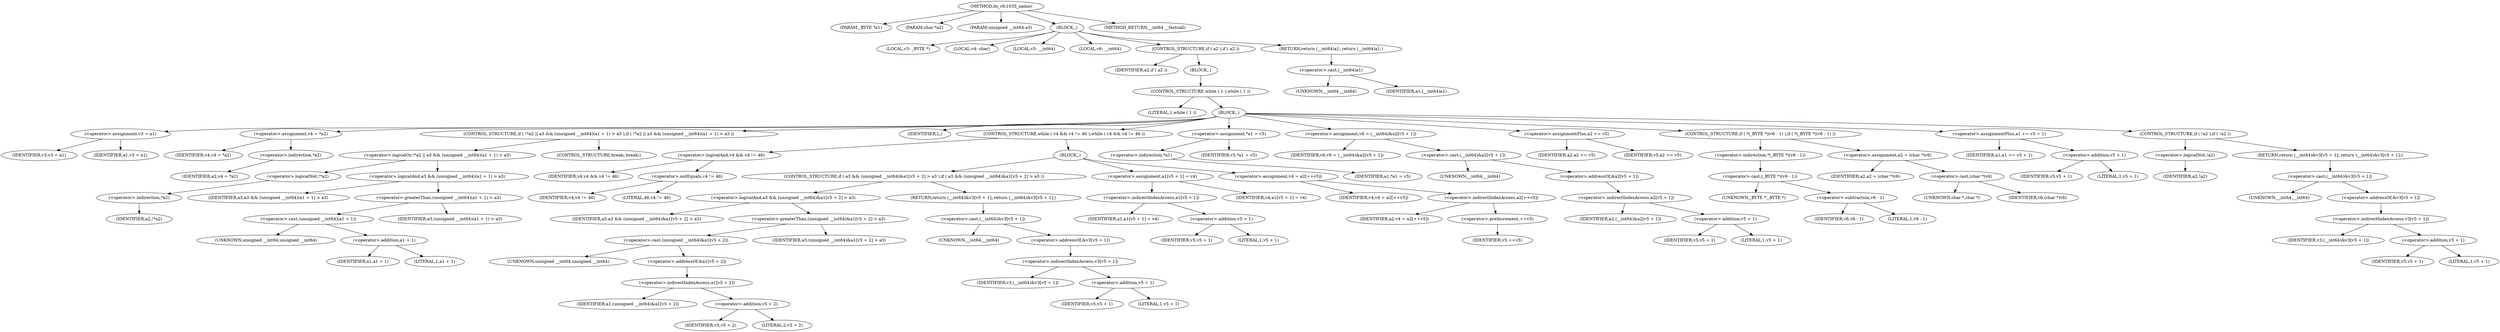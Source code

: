 digraph do_rfc1035_name {  
"1000105" [label = "(METHOD,do_rfc1035_name)" ]
"1000106" [label = "(PARAM,_BYTE *a1)" ]
"1000107" [label = "(PARAM,char *a2)" ]
"1000108" [label = "(PARAM,unsigned __int64 a3)" ]
"1000109" [label = "(BLOCK,,)" ]
"1000110" [label = "(LOCAL,v3: _BYTE *)" ]
"1000111" [label = "(LOCAL,v4: char)" ]
"1000112" [label = "(LOCAL,v5: __int64)" ]
"1000113" [label = "(LOCAL,v6: __int64)" ]
"1000114" [label = "(CONTROL_STRUCTURE,if ( a2 ),if ( a2 ))" ]
"1000115" [label = "(IDENTIFIER,a2,if ( a2 ))" ]
"1000116" [label = "(BLOCK,,)" ]
"1000117" [label = "(CONTROL_STRUCTURE,while ( 1 ),while ( 1 ))" ]
"1000118" [label = "(LITERAL,1,while ( 1 ))" ]
"1000119" [label = "(BLOCK,,)" ]
"1000120" [label = "(<operator>.assignment,v3 = a1)" ]
"1000121" [label = "(IDENTIFIER,v3,v3 = a1)" ]
"1000122" [label = "(IDENTIFIER,a1,v3 = a1)" ]
"1000123" [label = "(<operator>.assignment,v4 = *a2)" ]
"1000124" [label = "(IDENTIFIER,v4,v4 = *a2)" ]
"1000125" [label = "(<operator>.indirection,*a2)" ]
"1000126" [label = "(IDENTIFIER,a2,v4 = *a2)" ]
"1000127" [label = "(CONTROL_STRUCTURE,if ( !*a2 || a3 && (unsigned __int64)(a1 + 1) > a3 ),if ( !*a2 || a3 && (unsigned __int64)(a1 + 1) > a3 ))" ]
"1000128" [label = "(<operator>.logicalOr,!*a2 || a3 && (unsigned __int64)(a1 + 1) > a3)" ]
"1000129" [label = "(<operator>.logicalNot,!*a2)" ]
"1000130" [label = "(<operator>.indirection,*a2)" ]
"1000131" [label = "(IDENTIFIER,a2,!*a2)" ]
"1000132" [label = "(<operator>.logicalAnd,a3 && (unsigned __int64)(a1 + 1) > a3)" ]
"1000133" [label = "(IDENTIFIER,a3,a3 && (unsigned __int64)(a1 + 1) > a3)" ]
"1000134" [label = "(<operator>.greaterThan,(unsigned __int64)(a1 + 1) > a3)" ]
"1000135" [label = "(<operator>.cast,(unsigned __int64)(a1 + 1))" ]
"1000136" [label = "(UNKNOWN,unsigned __int64,unsigned __int64)" ]
"1000137" [label = "(<operator>.addition,a1 + 1)" ]
"1000138" [label = "(IDENTIFIER,a1,a1 + 1)" ]
"1000139" [label = "(LITERAL,1,a1 + 1)" ]
"1000140" [label = "(IDENTIFIER,a3,(unsigned __int64)(a1 + 1) > a3)" ]
"1000141" [label = "(CONTROL_STRUCTURE,break;,break;)" ]
"1000142" [label = "(IDENTIFIER,L,)" ]
"1000143" [label = "(CONTROL_STRUCTURE,while ( v4 && v4 != 46 ),while ( v4 && v4 != 46 ))" ]
"1000144" [label = "(<operator>.logicalAnd,v4 && v4 != 46)" ]
"1000145" [label = "(IDENTIFIER,v4,v4 && v4 != 46)" ]
"1000146" [label = "(<operator>.notEquals,v4 != 46)" ]
"1000147" [label = "(IDENTIFIER,v4,v4 != 46)" ]
"1000148" [label = "(LITERAL,46,v4 != 46)" ]
"1000149" [label = "(BLOCK,,)" ]
"1000150" [label = "(CONTROL_STRUCTURE,if ( a3 && (unsigned __int64)&a1[v5 + 2] > a3 ),if ( a3 && (unsigned __int64)&a1[v5 + 2] > a3 ))" ]
"1000151" [label = "(<operator>.logicalAnd,a3 && (unsigned __int64)&a1[v5 + 2] > a3)" ]
"1000152" [label = "(IDENTIFIER,a3,a3 && (unsigned __int64)&a1[v5 + 2] > a3)" ]
"1000153" [label = "(<operator>.greaterThan,(unsigned __int64)&a1[v5 + 2] > a3)" ]
"1000154" [label = "(<operator>.cast,(unsigned __int64)&a1[v5 + 2])" ]
"1000155" [label = "(UNKNOWN,unsigned __int64,unsigned __int64)" ]
"1000156" [label = "(<operator>.addressOf,&a1[v5 + 2])" ]
"1000157" [label = "(<operator>.indirectIndexAccess,a1[v5 + 2])" ]
"1000158" [label = "(IDENTIFIER,a1,(unsigned __int64)&a1[v5 + 2])" ]
"1000159" [label = "(<operator>.addition,v5 + 2)" ]
"1000160" [label = "(IDENTIFIER,v5,v5 + 2)" ]
"1000161" [label = "(LITERAL,2,v5 + 2)" ]
"1000162" [label = "(IDENTIFIER,a3,(unsigned __int64)&a1[v5 + 2] > a3)" ]
"1000163" [label = "(RETURN,return (__int64)&v3[v5 + 1];,return (__int64)&v3[v5 + 1];)" ]
"1000164" [label = "(<operator>.cast,(__int64)&v3[v5 + 1])" ]
"1000165" [label = "(UNKNOWN,__int64,__int64)" ]
"1000166" [label = "(<operator>.addressOf,&v3[v5 + 1])" ]
"1000167" [label = "(<operator>.indirectIndexAccess,v3[v5 + 1])" ]
"1000168" [label = "(IDENTIFIER,v3,(__int64)&v3[v5 + 1])" ]
"1000169" [label = "(<operator>.addition,v5 + 1)" ]
"1000170" [label = "(IDENTIFIER,v5,v5 + 1)" ]
"1000171" [label = "(LITERAL,1,v5 + 1)" ]
"1000172" [label = "(<operator>.assignment,a1[v5 + 1] = v4)" ]
"1000173" [label = "(<operator>.indirectIndexAccess,a1[v5 + 1])" ]
"1000174" [label = "(IDENTIFIER,a1,a1[v5 + 1] = v4)" ]
"1000175" [label = "(<operator>.addition,v5 + 1)" ]
"1000176" [label = "(IDENTIFIER,v5,v5 + 1)" ]
"1000177" [label = "(LITERAL,1,v5 + 1)" ]
"1000178" [label = "(IDENTIFIER,v4,a1[v5 + 1] = v4)" ]
"1000179" [label = "(<operator>.assignment,v4 = a2[++v5])" ]
"1000180" [label = "(IDENTIFIER,v4,v4 = a2[++v5])" ]
"1000181" [label = "(<operator>.indirectIndexAccess,a2[++v5])" ]
"1000182" [label = "(IDENTIFIER,a2,v4 = a2[++v5])" ]
"1000183" [label = "(<operator>.preIncrement,++v5)" ]
"1000184" [label = "(IDENTIFIER,v5,++v5)" ]
"1000185" [label = "(<operator>.assignment,*a1 = v5)" ]
"1000186" [label = "(<operator>.indirection,*a1)" ]
"1000187" [label = "(IDENTIFIER,a1,*a1 = v5)" ]
"1000188" [label = "(IDENTIFIER,v5,*a1 = v5)" ]
"1000189" [label = "(<operator>.assignment,v6 = (__int64)&a2[v5 + 1])" ]
"1000190" [label = "(IDENTIFIER,v6,v6 = (__int64)&a2[v5 + 1])" ]
"1000191" [label = "(<operator>.cast,(__int64)&a2[v5 + 1])" ]
"1000192" [label = "(UNKNOWN,__int64,__int64)" ]
"1000193" [label = "(<operator>.addressOf,&a2[v5 + 1])" ]
"1000194" [label = "(<operator>.indirectIndexAccess,a2[v5 + 1])" ]
"1000195" [label = "(IDENTIFIER,a2,(__int64)&a2[v5 + 1])" ]
"1000196" [label = "(<operator>.addition,v5 + 1)" ]
"1000197" [label = "(IDENTIFIER,v5,v5 + 1)" ]
"1000198" [label = "(LITERAL,1,v5 + 1)" ]
"1000199" [label = "(<operator>.assignmentPlus,a2 += v5)" ]
"1000200" [label = "(IDENTIFIER,a2,a2 += v5)" ]
"1000201" [label = "(IDENTIFIER,v5,a2 += v5)" ]
"1000202" [label = "(CONTROL_STRUCTURE,if ( *(_BYTE *)(v6 - 1) ),if ( *(_BYTE *)(v6 - 1) ))" ]
"1000203" [label = "(<operator>.indirection,*(_BYTE *)(v6 - 1))" ]
"1000204" [label = "(<operator>.cast,(_BYTE *)(v6 - 1))" ]
"1000205" [label = "(UNKNOWN,_BYTE *,_BYTE *)" ]
"1000206" [label = "(<operator>.subtraction,v6 - 1)" ]
"1000207" [label = "(IDENTIFIER,v6,v6 - 1)" ]
"1000208" [label = "(LITERAL,1,v6 - 1)" ]
"1000209" [label = "(<operator>.assignment,a2 = (char *)v6)" ]
"1000210" [label = "(IDENTIFIER,a2,a2 = (char *)v6)" ]
"1000211" [label = "(<operator>.cast,(char *)v6)" ]
"1000212" [label = "(UNKNOWN,char *,char *)" ]
"1000213" [label = "(IDENTIFIER,v6,(char *)v6)" ]
"1000214" [label = "(<operator>.assignmentPlus,a1 += v5 + 1)" ]
"1000215" [label = "(IDENTIFIER,a1,a1 += v5 + 1)" ]
"1000216" [label = "(<operator>.addition,v5 + 1)" ]
"1000217" [label = "(IDENTIFIER,v5,v5 + 1)" ]
"1000218" [label = "(LITERAL,1,v5 + 1)" ]
"1000219" [label = "(CONTROL_STRUCTURE,if ( !a2 ),if ( !a2 ))" ]
"1000220" [label = "(<operator>.logicalNot,!a2)" ]
"1000221" [label = "(IDENTIFIER,a2,!a2)" ]
"1000222" [label = "(RETURN,return (__int64)&v3[v5 + 1];,return (__int64)&v3[v5 + 1];)" ]
"1000223" [label = "(<operator>.cast,(__int64)&v3[v5 + 1])" ]
"1000224" [label = "(UNKNOWN,__int64,__int64)" ]
"1000225" [label = "(<operator>.addressOf,&v3[v5 + 1])" ]
"1000226" [label = "(<operator>.indirectIndexAccess,v3[v5 + 1])" ]
"1000227" [label = "(IDENTIFIER,v3,(__int64)&v3[v5 + 1])" ]
"1000228" [label = "(<operator>.addition,v5 + 1)" ]
"1000229" [label = "(IDENTIFIER,v5,v5 + 1)" ]
"1000230" [label = "(LITERAL,1,v5 + 1)" ]
"1000231" [label = "(RETURN,return (__int64)a1;,return (__int64)a1;)" ]
"1000232" [label = "(<operator>.cast,(__int64)a1)" ]
"1000233" [label = "(UNKNOWN,__int64,__int64)" ]
"1000234" [label = "(IDENTIFIER,a1,(__int64)a1)" ]
"1000235" [label = "(METHOD_RETURN,__int64 __fastcall)" ]
  "1000105" -> "1000106" 
  "1000105" -> "1000107" 
  "1000105" -> "1000108" 
  "1000105" -> "1000109" 
  "1000105" -> "1000235" 
  "1000109" -> "1000110" 
  "1000109" -> "1000111" 
  "1000109" -> "1000112" 
  "1000109" -> "1000113" 
  "1000109" -> "1000114" 
  "1000109" -> "1000231" 
  "1000114" -> "1000115" 
  "1000114" -> "1000116" 
  "1000116" -> "1000117" 
  "1000117" -> "1000118" 
  "1000117" -> "1000119" 
  "1000119" -> "1000120" 
  "1000119" -> "1000123" 
  "1000119" -> "1000127" 
  "1000119" -> "1000142" 
  "1000119" -> "1000143" 
  "1000119" -> "1000185" 
  "1000119" -> "1000189" 
  "1000119" -> "1000199" 
  "1000119" -> "1000202" 
  "1000119" -> "1000214" 
  "1000119" -> "1000219" 
  "1000120" -> "1000121" 
  "1000120" -> "1000122" 
  "1000123" -> "1000124" 
  "1000123" -> "1000125" 
  "1000125" -> "1000126" 
  "1000127" -> "1000128" 
  "1000127" -> "1000141" 
  "1000128" -> "1000129" 
  "1000128" -> "1000132" 
  "1000129" -> "1000130" 
  "1000130" -> "1000131" 
  "1000132" -> "1000133" 
  "1000132" -> "1000134" 
  "1000134" -> "1000135" 
  "1000134" -> "1000140" 
  "1000135" -> "1000136" 
  "1000135" -> "1000137" 
  "1000137" -> "1000138" 
  "1000137" -> "1000139" 
  "1000143" -> "1000144" 
  "1000143" -> "1000149" 
  "1000144" -> "1000145" 
  "1000144" -> "1000146" 
  "1000146" -> "1000147" 
  "1000146" -> "1000148" 
  "1000149" -> "1000150" 
  "1000149" -> "1000172" 
  "1000149" -> "1000179" 
  "1000150" -> "1000151" 
  "1000150" -> "1000163" 
  "1000151" -> "1000152" 
  "1000151" -> "1000153" 
  "1000153" -> "1000154" 
  "1000153" -> "1000162" 
  "1000154" -> "1000155" 
  "1000154" -> "1000156" 
  "1000156" -> "1000157" 
  "1000157" -> "1000158" 
  "1000157" -> "1000159" 
  "1000159" -> "1000160" 
  "1000159" -> "1000161" 
  "1000163" -> "1000164" 
  "1000164" -> "1000165" 
  "1000164" -> "1000166" 
  "1000166" -> "1000167" 
  "1000167" -> "1000168" 
  "1000167" -> "1000169" 
  "1000169" -> "1000170" 
  "1000169" -> "1000171" 
  "1000172" -> "1000173" 
  "1000172" -> "1000178" 
  "1000173" -> "1000174" 
  "1000173" -> "1000175" 
  "1000175" -> "1000176" 
  "1000175" -> "1000177" 
  "1000179" -> "1000180" 
  "1000179" -> "1000181" 
  "1000181" -> "1000182" 
  "1000181" -> "1000183" 
  "1000183" -> "1000184" 
  "1000185" -> "1000186" 
  "1000185" -> "1000188" 
  "1000186" -> "1000187" 
  "1000189" -> "1000190" 
  "1000189" -> "1000191" 
  "1000191" -> "1000192" 
  "1000191" -> "1000193" 
  "1000193" -> "1000194" 
  "1000194" -> "1000195" 
  "1000194" -> "1000196" 
  "1000196" -> "1000197" 
  "1000196" -> "1000198" 
  "1000199" -> "1000200" 
  "1000199" -> "1000201" 
  "1000202" -> "1000203" 
  "1000202" -> "1000209" 
  "1000203" -> "1000204" 
  "1000204" -> "1000205" 
  "1000204" -> "1000206" 
  "1000206" -> "1000207" 
  "1000206" -> "1000208" 
  "1000209" -> "1000210" 
  "1000209" -> "1000211" 
  "1000211" -> "1000212" 
  "1000211" -> "1000213" 
  "1000214" -> "1000215" 
  "1000214" -> "1000216" 
  "1000216" -> "1000217" 
  "1000216" -> "1000218" 
  "1000219" -> "1000220" 
  "1000219" -> "1000222" 
  "1000220" -> "1000221" 
  "1000222" -> "1000223" 
  "1000223" -> "1000224" 
  "1000223" -> "1000225" 
  "1000225" -> "1000226" 
  "1000226" -> "1000227" 
  "1000226" -> "1000228" 
  "1000228" -> "1000229" 
  "1000228" -> "1000230" 
  "1000231" -> "1000232" 
  "1000232" -> "1000233" 
  "1000232" -> "1000234" 
}
